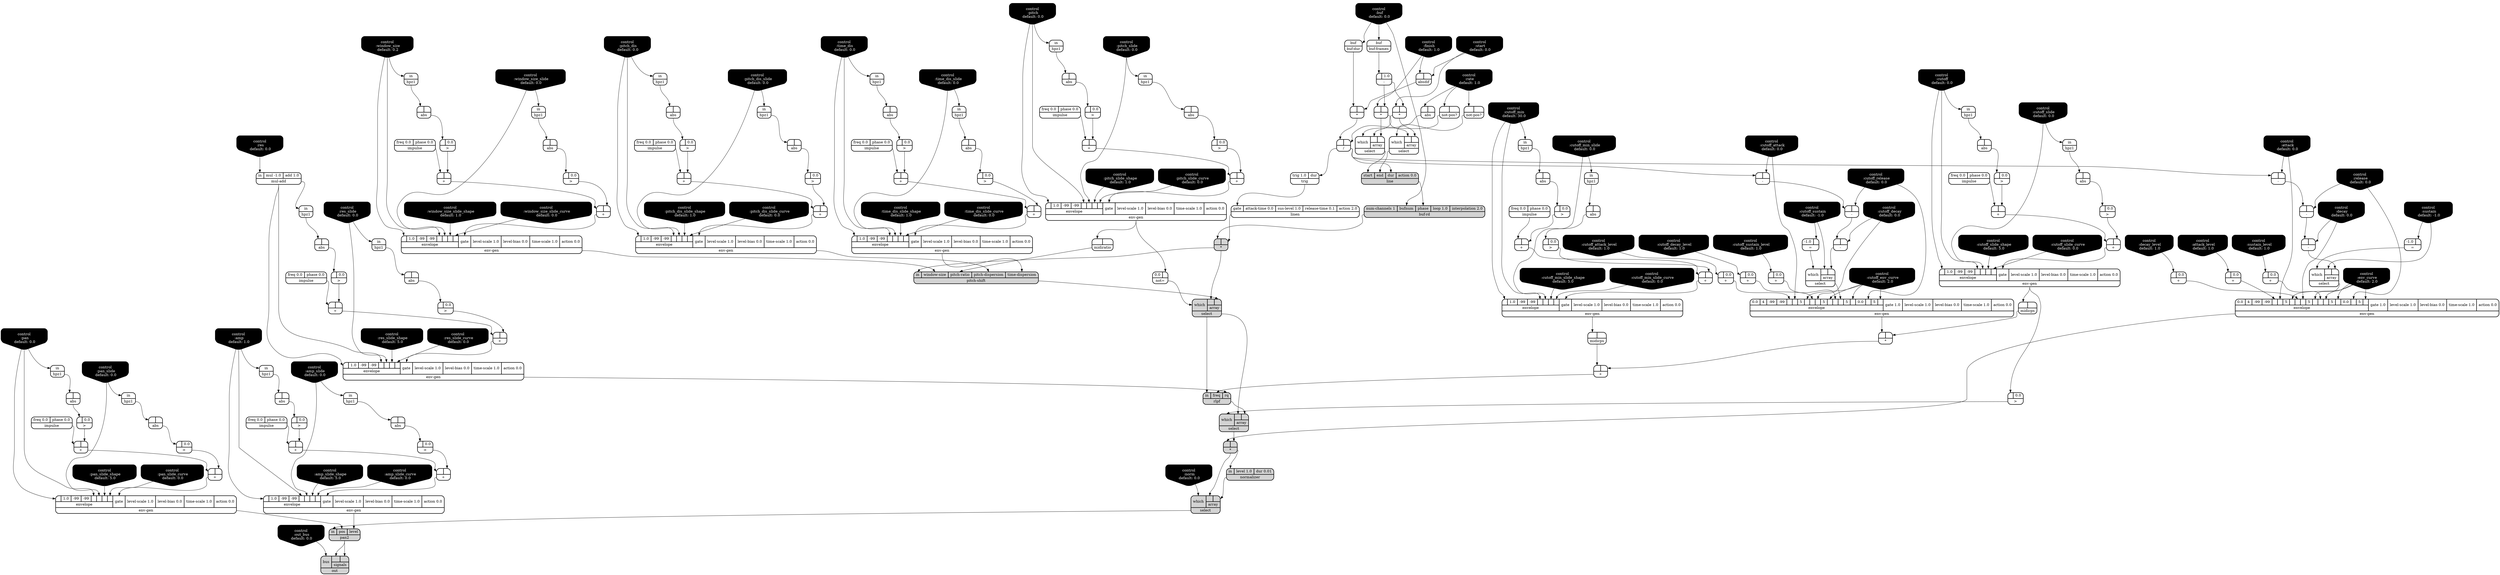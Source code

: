 digraph synthdef {
65 [label = "{{ <a> |<b> } |<__UG_NAME__>* }" style="bold, rounded" shape=record rankdir=LR];
78 [label = "{{ <a> |<b> } |<__UG_NAME__>* }" style="bold, rounded" shape=record rankdir=LR];
79 [label = "{{ <a> |<b> } |<__UG_NAME__>* }" style="bold, rounded" shape=record rankdir=LR];
119 [label = "{{ <a> |<b> } |<__UG_NAME__>* }" style="filled, bold, rounded"  shape=record rankdir=LR];
155 [label = "{{ <a> |<b> } |<__UG_NAME__>* }" style="bold, rounded" shape=record rankdir=LR];
195 [label = "{{ <a> |<b> } |<__UG_NAME__>* }" style="filled, bold, rounded"  shape=record rankdir=LR];
94 [label = "{{ <a> |<b> } |<__UG_NAME__>+ }" style="bold, rounded" shape=record rankdir=LR];
95 [label = "{{ <a> |<b> } |<__UG_NAME__>+ }" style="bold, rounded" shape=record rankdir=LR];
100 [label = "{{ <a> |<b> } |<__UG_NAME__>+ }" style="bold, rounded" shape=record rankdir=LR];
101 [label = "{{ <a> |<b> } |<__UG_NAME__>+ }" style="bold, rounded" shape=record rankdir=LR];
109 [label = "{{ <a> |<b> } |<__UG_NAME__>+ }" style="bold, rounded" shape=record rankdir=LR];
113 [label = "{{ <a> |<b> } |<__UG_NAME__>+ }" style="bold, rounded" shape=record rankdir=LR];
121 [label = "{{ <a> |<b> } |<__UG_NAME__>+ }" style="bold, rounded" shape=record rankdir=LR];
122 [label = "{{ <a> |<b> } |<__UG_NAME__>+ }" style="bold, rounded" shape=record rankdir=LR];
129 [label = "{{ <a> |<b> } |<__UG_NAME__>+ }" style="bold, rounded" shape=record rankdir=LR];
133 [label = "{{ <a> |<b> } |<__UG_NAME__>+ }" style="bold, rounded" shape=record rankdir=LR];
140 [label = "{{ <a> |<b> 0.0} |<__UG_NAME__>+ }" style="bold, rounded" shape=record rankdir=LR];
141 [label = "{{ <a> |<b> 0.0} |<__UG_NAME__>+ }" style="bold, rounded" shape=record rankdir=LR];
142 [label = "{{ <a> |<b> 0.0} |<__UG_NAME__>+ }" style="bold, rounded" shape=record rankdir=LR];
151 [label = "{{ <a> |<b> } |<__UG_NAME__>+ }" style="bold, rounded" shape=record rankdir=LR];
152 [label = "{{ <a> |<b> } |<__UG_NAME__>+ }" style="bold, rounded" shape=record rankdir=LR];
156 [label = "{{ <a> |<b> } |<__UG_NAME__>+ }" style="bold, rounded" shape=record rankdir=LR];
161 [label = "{{ <a> |<b> } |<__UG_NAME__>+ }" style="bold, rounded" shape=record rankdir=LR];
165 [label = "{{ <a> |<b> } |<__UG_NAME__>+ }" style="bold, rounded" shape=record rankdir=LR];
171 [label = "{{ <a> |<b> 0.0} |<__UG_NAME__>+ }" style="bold, rounded" shape=record rankdir=LR];
173 [label = "{{ <a> |<b> } |<__UG_NAME__>+ }" style="bold, rounded" shape=record rankdir=LR];
175 [label = "{{ <a> |<b> } |<__UG_NAME__>+ }" style="bold, rounded" shape=record rankdir=LR];
180 [label = "{{ <a> |<b> } |<__UG_NAME__>+ }" style="bold, rounded" shape=record rankdir=LR];
184 [label = "{{ <a> |<b> } |<__UG_NAME__>+ }" style="bold, rounded" shape=record rankdir=LR];
191 [label = "{{ <a> |<b> 0.0} |<__UG_NAME__>+ }" style="bold, rounded" shape=record rankdir=LR];
192 [label = "{{ <a> |<b> 0.0} |<__UG_NAME__>+ }" style="bold, rounded" shape=record rankdir=LR];
68 [label = "{{ <a> |<b> } |<__UG_NAME__>- }" style="bold, rounded" shape=record rankdir=LR];
77 [label = "{{ <a> |<b> 1.0} |<__UG_NAME__>- }" style="bold, rounded" shape=record rankdir=LR];
83 [label = "{{ <a> |<b> } |<__UG_NAME__>- }" style="bold, rounded" shape=record rankdir=LR];
84 [label = "{{ <a> |<b> } |<__UG_NAME__>- }" style="bold, rounded" shape=record rankdir=LR];
144 [label = "{{ <a> |<b> } |<__UG_NAME__>- }" style="bold, rounded" shape=record rankdir=LR];
186 [label = "{{ <a> |<b> } |<__UG_NAME__>- }" style="bold, rounded" shape=record rankdir=LR];
187 [label = "{{ <a> |<b> } |<__UG_NAME__>- }" style="bold, rounded" shape=record rankdir=LR];
67 [label = "{{ <a> |<b> } |<__UG_NAME__>/ }" style="bold, rounded" shape=record rankdir=LR];
143 [label = "{{ <a> -1.0|<b> } |<__UG_NAME__>= }" style="bold, rounded" shape=record rankdir=LR];
185 [label = "{{ <a> -1.0|<b> } |<__UG_NAME__>= }" style="bold, rounded" shape=record rankdir=LR];
71 [label = "{{ <a> |<b> 0.0} |<__UG_NAME__>\> }" style="bold, rounded" shape=record rankdir=LR];
74 [label = "{{ <a> |<b> 0.0} |<__UG_NAME__>\> }" style="bold, rounded" shape=record rankdir=LR];
89 [label = "{{ <a> |<b> 0.0} |<__UG_NAME__>\> }" style="bold, rounded" shape=record rankdir=LR];
93 [label = "{{ <a> |<b> 0.0} |<__UG_NAME__>\> }" style="bold, rounded" shape=record rankdir=LR];
99 [label = "{{ <a> |<b> 0.0} |<__UG_NAME__>\> }" style="bold, rounded" shape=record rankdir=LR];
104 [label = "{{ <a> |<b> 0.0} |<__UG_NAME__>\> }" style="bold, rounded" shape=record rankdir=LR];
108 [label = "{{ <a> |<b> 0.0} |<__UG_NAME__>\> }" style="bold, rounded" shape=record rankdir=LR];
112 [label = "{{ <a> |<b> 0.0} |<__UG_NAME__>\> }" style="bold, rounded" shape=record rankdir=LR];
120 [label = "{{ <a> |<b> 0.0} |<__UG_NAME__>\> }" style="bold, rounded" shape=record rankdir=LR];
128 [label = "{{ <a> |<b> 0.0} |<__UG_NAME__>\> }" style="bold, rounded" shape=record rankdir=LR];
132 [label = "{{ <a> |<b> 0.0} |<__UG_NAME__>\> }" style="bold, rounded" shape=record rankdir=LR];
150 [label = "{{ <a> |<b> 0.0} |<__UG_NAME__>\> }" style="bold, rounded" shape=record rankdir=LR];
160 [label = "{{ <a> |<b> 0.0} |<__UG_NAME__>\> }" style="bold, rounded" shape=record rankdir=LR];
164 [label = "{{ <a> |<b> 0.0} |<__UG_NAME__>\> }" style="bold, rounded" shape=record rankdir=LR];
170 [label = "{{ <a> |<b> 0.0} |<__UG_NAME__>\> }" style="bold, rounded" shape=record rankdir=LR];
174 [label = "{{ <a> |<b> 0.0} |<__UG_NAME__>\> }" style="bold, rounded" shape=record rankdir=LR];
179 [label = "{{ <a> |<b> 0.0} |<__UG_NAME__>\> }" style="bold, rounded" shape=record rankdir=LR];
183 [label = "{{ <a> |<b> 0.0} |<__UG_NAME__>\> }" style="bold, rounded" shape=record rankdir=LR];
189 [label = "{{ <a> |<b> 0.0} |<__UG_NAME__>\> }" style="bold, rounded" shape=record rankdir=LR];
59 [label = "{{ <a> |<b> } |<__UG_NAME__>abs }" style="bold, rounded" shape=record rankdir=LR];
66 [label = "{{ <a> |<b> } |<__UG_NAME__>abs }" style="bold, rounded" shape=record rankdir=LR];
70 [label = "{{ <a> |<b> } |<__UG_NAME__>abs }" style="bold, rounded" shape=record rankdir=LR];
73 [label = "{{ <a> |<b> } |<__UG_NAME__>abs }" style="bold, rounded" shape=record rankdir=LR];
86 [label = "{{ <a> |<b> } |<__UG_NAME__>abs }" style="bold, rounded" shape=record rankdir=LR];
88 [label = "{{ <a> |<b> } |<__UG_NAME__>abs }" style="bold, rounded" shape=record rankdir=LR];
92 [label = "{{ <a> |<b> } |<__UG_NAME__>abs }" style="bold, rounded" shape=record rankdir=LR];
98 [label = "{{ <a> |<b> } |<__UG_NAME__>abs }" style="bold, rounded" shape=record rankdir=LR];
103 [label = "{{ <a> |<b> } |<__UG_NAME__>abs }" style="bold, rounded" shape=record rankdir=LR];
107 [label = "{{ <a> |<b> } |<__UG_NAME__>abs }" style="bold, rounded" shape=record rankdir=LR];
111 [label = "{{ <a> |<b> } |<__UG_NAME__>abs }" style="bold, rounded" shape=record rankdir=LR];
127 [label = "{{ <a> |<b> } |<__UG_NAME__>abs }" style="bold, rounded" shape=record rankdir=LR];
131 [label = "{{ <a> |<b> } |<__UG_NAME__>abs }" style="bold, rounded" shape=record rankdir=LR];
149 [label = "{{ <a> |<b> } |<__UG_NAME__>abs }" style="bold, rounded" shape=record rankdir=LR];
159 [label = "{{ <a> |<b> } |<__UG_NAME__>abs }" style="bold, rounded" shape=record rankdir=LR];
163 [label = "{{ <a> |<b> } |<__UG_NAME__>abs }" style="bold, rounded" shape=record rankdir=LR];
169 [label = "{{ <a> |<b> } |<__UG_NAME__>abs }" style="bold, rounded" shape=record rankdir=LR];
178 [label = "{{ <a> |<b> } |<__UG_NAME__>abs }" style="bold, rounded" shape=record rankdir=LR];
182 [label = "{{ <a> |<b> } |<__UG_NAME__>abs }" style="bold, rounded" shape=record rankdir=LR];
64 [label = "{{ <a> |<b> } |<__UG_NAME__>absdif }" style="bold, rounded" shape=record rankdir=LR];
63 [label = "{{ <buf> buf} |<__UG_NAME__>buf-dur }" style="bold, rounded" shape=record rankdir=LR];
76 [label = "{{ <buf> buf} |<__UG_NAME__>buf-frames }" style="bold, rounded" shape=record rankdir=LR];
116 [label = "{{ <num____channels> num-channels 1|<bufnum> bufnum|<phase> phase|<loop> loop 1.0|<interpolation> interpolation 2.0} |<__UG_NAME__>buf-rd }" style="filled, bold, rounded"  shape=record rankdir=LR];
0 [label = "control
 :buf
 default: 0.0" shape=invhouse style="rounded, filled, bold" fillcolor=black fontcolor=white ]; 
1 [label = "control
 :amp
 default: 1.0" shape=invhouse style="rounded, filled, bold" fillcolor=black fontcolor=white ]; 
2 [label = "control
 :amp_slide
 default: 0.0" shape=invhouse style="rounded, filled, bold" fillcolor=black fontcolor=white ]; 
3 [label = "control
 :amp_slide_shape
 default: 5.0" shape=invhouse style="rounded, filled, bold" fillcolor=black fontcolor=white ]; 
4 [label = "control
 :amp_slide_curve
 default: 0.0" shape=invhouse style="rounded, filled, bold" fillcolor=black fontcolor=white ]; 
5 [label = "control
 :pan
 default: 0.0" shape=invhouse style="rounded, filled, bold" fillcolor=black fontcolor=white ]; 
6 [label = "control
 :pan_slide
 default: 0.0" shape=invhouse style="rounded, filled, bold" fillcolor=black fontcolor=white ]; 
7 [label = "control
 :pan_slide_shape
 default: 5.0" shape=invhouse style="rounded, filled, bold" fillcolor=black fontcolor=white ]; 
8 [label = "control
 :pan_slide_curve
 default: 0.0" shape=invhouse style="rounded, filled, bold" fillcolor=black fontcolor=white ]; 
9 [label = "control
 :attack
 default: 0.0" shape=invhouse style="rounded, filled, bold" fillcolor=black fontcolor=white ]; 
10 [label = "control
 :decay
 default: 0.0" shape=invhouse style="rounded, filled, bold" fillcolor=black fontcolor=white ]; 
11 [label = "control
 :sustain
 default: -1.0" shape=invhouse style="rounded, filled, bold" fillcolor=black fontcolor=white ]; 
12 [label = "control
 :release
 default: 0.0" shape=invhouse style="rounded, filled, bold" fillcolor=black fontcolor=white ]; 
13 [label = "control
 :attack_level
 default: 1.0" shape=invhouse style="rounded, filled, bold" fillcolor=black fontcolor=white ]; 
14 [label = "control
 :decay_level
 default: 1.0" shape=invhouse style="rounded, filled, bold" fillcolor=black fontcolor=white ]; 
15 [label = "control
 :sustain_level
 default: 1.0" shape=invhouse style="rounded, filled, bold" fillcolor=black fontcolor=white ]; 
16 [label = "control
 :env_curve
 default: 2.0" shape=invhouse style="rounded, filled, bold" fillcolor=black fontcolor=white ]; 
17 [label = "control
 :cutoff
 default: 0.0" shape=invhouse style="rounded, filled, bold" fillcolor=black fontcolor=white ]; 
18 [label = "control
 :cutoff_slide
 default: 0.0" shape=invhouse style="rounded, filled, bold" fillcolor=black fontcolor=white ]; 
19 [label = "control
 :cutoff_slide_shape
 default: 5.0" shape=invhouse style="rounded, filled, bold" fillcolor=black fontcolor=white ]; 
20 [label = "control
 :cutoff_slide_curve
 default: 0.0" shape=invhouse style="rounded, filled, bold" fillcolor=black fontcolor=white ]; 
21 [label = "control
 :cutoff_attack
 default: 0.0" shape=invhouse style="rounded, filled, bold" fillcolor=black fontcolor=white ]; 
22 [label = "control
 :cutoff_sustain
 default: -1.0" shape=invhouse style="rounded, filled, bold" fillcolor=black fontcolor=white ]; 
23 [label = "control
 :cutoff_decay
 default: 0.0" shape=invhouse style="rounded, filled, bold" fillcolor=black fontcolor=white ]; 
24 [label = "control
 :cutoff_release
 default: 0.0" shape=invhouse style="rounded, filled, bold" fillcolor=black fontcolor=white ]; 
25 [label = "control
 :cutoff_min
 default: 30.0" shape=invhouse style="rounded, filled, bold" fillcolor=black fontcolor=white ]; 
26 [label = "control
 :cutoff_min_slide
 default: 0.0" shape=invhouse style="rounded, filled, bold" fillcolor=black fontcolor=white ]; 
27 [label = "control
 :cutoff_min_slide_shape
 default: 5.0" shape=invhouse style="rounded, filled, bold" fillcolor=black fontcolor=white ]; 
28 [label = "control
 :cutoff_min_slide_curve
 default: 0.0" shape=invhouse style="rounded, filled, bold" fillcolor=black fontcolor=white ]; 
29 [label = "control
 :cutoff_attack_level
 default: 1.0" shape=invhouse style="rounded, filled, bold" fillcolor=black fontcolor=white ]; 
30 [label = "control
 :cutoff_decay_level
 default: 1.0" shape=invhouse style="rounded, filled, bold" fillcolor=black fontcolor=white ]; 
31 [label = "control
 :cutoff_sustain_level
 default: 1.0" shape=invhouse style="rounded, filled, bold" fillcolor=black fontcolor=white ]; 
32 [label = "control
 :cutoff_env_curve
 default: 2.0" shape=invhouse style="rounded, filled, bold" fillcolor=black fontcolor=white ]; 
33 [label = "control
 :res
 default: 0.0" shape=invhouse style="rounded, filled, bold" fillcolor=black fontcolor=white ]; 
34 [label = "control
 :res_slide
 default: 0.0" shape=invhouse style="rounded, filled, bold" fillcolor=black fontcolor=white ]; 
35 [label = "control
 :res_slide_shape
 default: 5.0" shape=invhouse style="rounded, filled, bold" fillcolor=black fontcolor=white ]; 
36 [label = "control
 :res_slide_curve
 default: 0.0" shape=invhouse style="rounded, filled, bold" fillcolor=black fontcolor=white ]; 
37 [label = "control
 :rate
 default: 1.0" shape=invhouse style="rounded, filled, bold" fillcolor=black fontcolor=white ]; 
38 [label = "control
 :start
 default: 0.0" shape=invhouse style="rounded, filled, bold" fillcolor=black fontcolor=white ]; 
39 [label = "control
 :finish
 default: 1.0" shape=invhouse style="rounded, filled, bold" fillcolor=black fontcolor=white ]; 
40 [label = "control
 :norm
 default: 0.0" shape=invhouse style="rounded, filled, bold" fillcolor=black fontcolor=white ]; 
41 [label = "control
 :pitch
 default: 0.0" shape=invhouse style="rounded, filled, bold" fillcolor=black fontcolor=white ]; 
42 [label = "control
 :pitch_slide
 default: 0.0" shape=invhouse style="rounded, filled, bold" fillcolor=black fontcolor=white ]; 
43 [label = "control
 :pitch_slide_shape
 default: 1.0" shape=invhouse style="rounded, filled, bold" fillcolor=black fontcolor=white ]; 
44 [label = "control
 :pitch_slide_curve
 default: 0.0" shape=invhouse style="rounded, filled, bold" fillcolor=black fontcolor=white ]; 
45 [label = "control
 :window_size
 default: 0.2" shape=invhouse style="rounded, filled, bold" fillcolor=black fontcolor=white ]; 
46 [label = "control
 :window_size_slide
 default: 0.0" shape=invhouse style="rounded, filled, bold" fillcolor=black fontcolor=white ]; 
47 [label = "control
 :window_size_slide_shape
 default: 1.0" shape=invhouse style="rounded, filled, bold" fillcolor=black fontcolor=white ]; 
48 [label = "control
 :window_size_slide_curve
 default: 0.0" shape=invhouse style="rounded, filled, bold" fillcolor=black fontcolor=white ]; 
49 [label = "control
 :pitch_dis
 default: 0.0" shape=invhouse style="rounded, filled, bold" fillcolor=black fontcolor=white ]; 
50 [label = "control
 :pitch_dis_slide
 default: 0.0" shape=invhouse style="rounded, filled, bold" fillcolor=black fontcolor=white ]; 
51 [label = "control
 :pitch_dis_slide_shape
 default: 1.0" shape=invhouse style="rounded, filled, bold" fillcolor=black fontcolor=white ]; 
52 [label = "control
 :pitch_dis_slide_curve
 default: 0.0" shape=invhouse style="rounded, filled, bold" fillcolor=black fontcolor=white ]; 
53 [label = "control
 :time_dis
 default: 0.0" shape=invhouse style="rounded, filled, bold" fillcolor=black fontcolor=white ]; 
54 [label = "control
 :time_dis_slide
 default: 0.0" shape=invhouse style="rounded, filled, bold" fillcolor=black fontcolor=white ]; 
55 [label = "control
 :time_dis_slide_shape
 default: 1.0" shape=invhouse style="rounded, filled, bold" fillcolor=black fontcolor=white ]; 
56 [label = "control
 :time_dis_slide_curve
 default: 0.0" shape=invhouse style="rounded, filled, bold" fillcolor=black fontcolor=white ]; 
57 [label = "control
 :out_bus
 default: 0.0" shape=invhouse style="rounded, filled, bold" fillcolor=black fontcolor=white ]; 
114 [label = "{{ {{<envelope___control___0>|1.0|-99|-99|<envelope___control___4>|<envelope___control___5>|<envelope___control___6>|<envelope___control___7>}|envelope}|<gate> gate|<level____scale> level-scale 1.0|<level____bias> level-bias 0.0|<time____scale> time-scale 1.0|<action> action 0.0} |<__UG_NAME__>env-gen }" style="bold, rounded" shape=record rankdir=LR];
123 [label = "{{ {{<envelope___control___0>|1.0|-99|-99|<envelope___control___4>|<envelope___control___5>|<envelope___control___6>|<envelope___control___7>}|envelope}|<gate> gate|<level____scale> level-scale 1.0|<level____bias> level-bias 0.0|<time____scale> time-scale 1.0|<action> action 0.0} |<__UG_NAME__>env-gen }" style="bold, rounded" shape=record rankdir=LR];
134 [label = "{{ {{<envelope___control___0>|1.0|-99|-99|<envelope___control___4>|<envelope___control___5>|<envelope___control___6>|<envelope___control___7>}|envelope}|<gate> gate|<level____scale> level-scale 1.0|<level____bias> level-bias 0.0|<time____scale> time-scale 1.0|<action> action 0.0} |<__UG_NAME__>env-gen }" style="bold, rounded" shape=record rankdir=LR];
135 [label = "{{ {{<envelope___control___0>|1.0|-99|-99|<envelope___control___4>|<envelope___control___5>|<envelope___control___6>|<envelope___control___7>}|envelope}|<gate> gate|<level____scale> level-scale 1.0|<level____bias> level-bias 0.0|<time____scale> time-scale 1.0|<action> action 0.0} |<__UG_NAME__>env-gen }" style="bold, rounded" shape=record rankdir=LR];
138 [label = "{{ {{<envelope___control___0>|1.0|-99|-99|<envelope___control___4>|<envelope___control___5>|<envelope___control___6>|<envelope___control___7>}|envelope}|<gate> gate|<level____scale> level-scale 1.0|<level____bias> level-bias 0.0|<time____scale> time-scale 1.0|<action> action 0.0} |<__UG_NAME__>env-gen }" style="bold, rounded" shape=record rankdir=LR];
146 [label = "{{ {{0.0|4|-99|-99|<envelope___binary____op____u____gen___4>|<envelope___control___5>|5|<envelope___control___7>|<envelope___binary____op____u____gen___8>|<envelope___control___9>|5|<envelope___control___11>|<envelope___binary____op____u____gen___12>|<envelope___select___13>|5|<envelope___control___15>|0.0|<envelope___control___17>|5|<envelope___control___19>}|envelope}|<gate> gate 1.0|<level____scale> level-scale 1.0|<level____bias> level-bias 0.0|<time____scale> time-scale 1.0|<action> action 0.0} |<__UG_NAME__>env-gen }" style="bold, rounded" shape=record rankdir=LR];
153 [label = "{{ {{<envelope___control___0>|1.0|-99|-99|<envelope___control___4>|<envelope___control___5>|<envelope___control___6>|<envelope___control___7>}|envelope}|<gate> gate|<level____scale> level-scale 1.0|<level____bias> level-bias 0.0|<time____scale> time-scale 1.0|<action> action 0.0} |<__UG_NAME__>env-gen }" style="bold, rounded" shape=record rankdir=LR];
166 [label = "{{ {{<envelope___mul____add___0>|1.0|-99|-99|<envelope___mul____add___4>|<envelope___control___5>|<envelope___control___6>|<envelope___control___7>}|envelope}|<gate> gate|<level____scale> level-scale 1.0|<level____bias> level-bias 0.0|<time____scale> time-scale 1.0|<action> action 0.0} |<__UG_NAME__>env-gen }" style="bold, rounded" shape=record rankdir=LR];
190 [label = "{{ {{<envelope___control___0>|1.0|-99|-99|<envelope___control___4>|<envelope___control___5>|<envelope___control___6>|<envelope___control___7>}|envelope}|<gate> gate|<level____scale> level-scale 1.0|<level____bias> level-bias 0.0|<time____scale> time-scale 1.0|<action> action 0.0} |<__UG_NAME__>env-gen }" style="bold, rounded" shape=record rankdir=LR];
193 [label = "{{ {{0.0|4|-99|-99|<envelope___binary____op____u____gen___4>|<envelope___control___5>|5|<envelope___control___7>|<envelope___binary____op____u____gen___8>|<envelope___control___9>|5|<envelope___control___11>|<envelope___binary____op____u____gen___12>|<envelope___select___13>|5|<envelope___control___15>|0.0|<envelope___control___17>|5|<envelope___control___19>}|envelope}|<gate> gate 1.0|<level____scale> level-scale 1.0|<level____bias> level-bias 0.0|<time____scale> time-scale 1.0|<action> action 0.0} |<__UG_NAME__>env-gen }" style="bold, rounded" shape=record rankdir=LR];
198 [label = "{{ {{<envelope___control___0>|1.0|-99|-99|<envelope___control___4>|<envelope___control___5>|<envelope___control___6>|<envelope___control___7>}|envelope}|<gate> gate|<level____scale> level-scale 1.0|<level____bias> level-bias 0.0|<time____scale> time-scale 1.0|<action> action 0.0} |<__UG_NAME__>env-gen }" style="bold, rounded" shape=record rankdir=LR];
58 [label = "{{ <in> in} |<__UG_NAME__>hpz1 }" style="bold, rounded" shape=record rankdir=LR];
69 [label = "{{ <in> in} |<__UG_NAME__>hpz1 }" style="bold, rounded" shape=record rankdir=LR];
72 [label = "{{ <in> in} |<__UG_NAME__>hpz1 }" style="bold, rounded" shape=record rankdir=LR];
85 [label = "{{ <in> in} |<__UG_NAME__>hpz1 }" style="bold, rounded" shape=record rankdir=LR];
87 [label = "{{ <in> in} |<__UG_NAME__>hpz1 }" style="bold, rounded" shape=record rankdir=LR];
91 [label = "{{ <in> in} |<__UG_NAME__>hpz1 }" style="bold, rounded" shape=record rankdir=LR];
97 [label = "{{ <in> in} |<__UG_NAME__>hpz1 }" style="bold, rounded" shape=record rankdir=LR];
102 [label = "{{ <in> in} |<__UG_NAME__>hpz1 }" style="bold, rounded" shape=record rankdir=LR];
106 [label = "{{ <in> in} |<__UG_NAME__>hpz1 }" style="bold, rounded" shape=record rankdir=LR];
110 [label = "{{ <in> in} |<__UG_NAME__>hpz1 }" style="bold, rounded" shape=record rankdir=LR];
126 [label = "{{ <in> in} |<__UG_NAME__>hpz1 }" style="bold, rounded" shape=record rankdir=LR];
130 [label = "{{ <in> in} |<__UG_NAME__>hpz1 }" style="bold, rounded" shape=record rankdir=LR];
148 [label = "{{ <in> in} |<__UG_NAME__>hpz1 }" style="bold, rounded" shape=record rankdir=LR];
158 [label = "{{ <in> in} |<__UG_NAME__>hpz1 }" style="bold, rounded" shape=record rankdir=LR];
162 [label = "{{ <in> in} |<__UG_NAME__>hpz1 }" style="bold, rounded" shape=record rankdir=LR];
168 [label = "{{ <in> in} |<__UG_NAME__>hpz1 }" style="bold, rounded" shape=record rankdir=LR];
177 [label = "{{ <in> in} |<__UG_NAME__>hpz1 }" style="bold, rounded" shape=record rankdir=LR];
181 [label = "{{ <in> in} |<__UG_NAME__>hpz1 }" style="bold, rounded" shape=record rankdir=LR];
61 [label = "{{ <freq> freq 0.0|<phase> phase 0.0} |<__UG_NAME__>impulse }" style="bold, rounded" shape=record rankdir=LR];
90 [label = "{{ <freq> freq 0.0|<phase> phase 0.0} |<__UG_NAME__>impulse }" style="bold, rounded" shape=record rankdir=LR];
96 [label = "{{ <freq> freq 0.0|<phase> phase 0.0} |<__UG_NAME__>impulse }" style="bold, rounded" shape=record rankdir=LR];
105 [label = "{{ <freq> freq 0.0|<phase> phase 0.0} |<__UG_NAME__>impulse }" style="bold, rounded" shape=record rankdir=LR];
125 [label = "{{ <freq> freq 0.0|<phase> phase 0.0} |<__UG_NAME__>impulse }" style="bold, rounded" shape=record rankdir=LR];
147 [label = "{{ <freq> freq 0.0|<phase> phase 0.0} |<__UG_NAME__>impulse }" style="bold, rounded" shape=record rankdir=LR];
157 [label = "{{ <freq> freq 0.0|<phase> phase 0.0} |<__UG_NAME__>impulse }" style="bold, rounded" shape=record rankdir=LR];
172 [label = "{{ <freq> freq 0.0|<phase> phase 0.0} |<__UG_NAME__>impulse }" style="bold, rounded" shape=record rankdir=LR];
176 [label = "{{ <freq> freq 0.0|<phase> phase 0.0} |<__UG_NAME__>impulse }" style="bold, rounded" shape=record rankdir=LR];
82 [label = "{{ <start> start|<end> end|<dur> dur|<action> action 0.0} |<__UG_NAME__>line }" style="filled, bold, rounded"  shape=record rankdir=LR];
118 [label = "{{ <gate> gate|<attack____time> attack-time 0.0|<sus____level> sus-level 1.0|<release____time> release-time 0.1|<action> action 2.0} |<__UG_NAME__>linen }" style="bold, rounded" shape=record rankdir=LR];
139 [label = "{{ <a> |<b> } |<__UG_NAME__>midicps }" style="bold, rounded" shape=record rankdir=LR];
154 [label = "{{ <a> |<b> } |<__UG_NAME__>midicps }" style="bold, rounded" shape=record rankdir=LR];
124 [label = "{{ <a> |<b> } |<__UG_NAME__>midiratio }" style="bold, rounded" shape=record rankdir=LR];
60 [label = "{{ <in> in|<mul> mul -1.0|<add> add 1.0} |<__UG_NAME__>mul-add }" style="bold, rounded" shape=record rankdir=LR];
196 [label = "{{ <in> in|<level> level 1.0|<dur> dur 0.01} |<__UG_NAME__>normalizer }" style="filled, bold, rounded"  shape=record rankdir=LR];
62 [label = "{{ <a> |<b> } |<__UG_NAME__>not-pos? }" style="bold, rounded" shape=record rankdir=LR];
75 [label = "{{ <a> |<b> } |<__UG_NAME__>not-pos? }" style="bold, rounded" shape=record rankdir=LR];
115 [label = "{{ <a> 0.0|<b> } |<__UG_NAME__>not= }" style="bold, rounded" shape=record rankdir=LR];
200 [label = "{{ <bus> bus|{{<signals___pan2___0>|<signals___pan2___1>}|signals}} |<__UG_NAME__>out }" style="filled, bold, rounded"  shape=record rankdir=LR];
199 [label = "{{ <in> in|<pos> pos|<level> level} |<__UG_NAME__>pan2 }" style="filled, bold, rounded"  shape=record rankdir=LR];
136 [label = "{{ <in> in|<window____size> window-size|<pitch____ratio> pitch-ratio|<pitch____dispersion> pitch-dispersion|<time____dispersion> time-dispersion} |<__UG_NAME__>pitch-shift }" style="filled, bold, rounded"  shape=record rankdir=LR];
167 [label = "{{ <in> in|<freq> freq|<rq> rq} |<__UG_NAME__>rlpf }" style="filled, bold, rounded"  shape=record rankdir=LR];
80 [label = "{{ <which> which|{{<array___binary____op____u____gen___0>|<array___binary____op____u____gen___1>}|array}} |<__UG_NAME__>select }" style="bold, rounded" shape=record rankdir=LR];
81 [label = "{{ <which> which|{{<array___binary____op____u____gen___0>|<array___binary____op____u____gen___1>}|array}} |<__UG_NAME__>select }" style="bold, rounded" shape=record rankdir=LR];
137 [label = "{{ <which> which|{{<array___binary____op____u____gen___0>|<array___pitch____shift___1>}|array}} |<__UG_NAME__>select }" style="filled, bold, rounded"  shape=record rankdir=LR];
145 [label = "{{ <which> which|{{<array___control___0>|<array___binary____op____u____gen___1>}|array}} |<__UG_NAME__>select }" style="bold, rounded" shape=record rankdir=LR];
188 [label = "{{ <which> which|{{<array___control___0>|<array___binary____op____u____gen___1>}|array}} |<__UG_NAME__>select }" style="bold, rounded" shape=record rankdir=LR];
194 [label = "{{ <which> which|{{<array___select___0>|<array___rlpf___1>}|array}} |<__UG_NAME__>select }" style="filled, bold, rounded"  shape=record rankdir=LR];
197 [label = "{{ <which> which|{{<array___binary____op____u____gen___0>|<array___normalizer___1>}|array}} |<__UG_NAME__>select }" style="filled, bold, rounded"  shape=record rankdir=LR];
117 [label = "{{ <trig> trig 1.0|<dur> dur} |<__UG_NAME__>trig }" style="bold, rounded" shape=record rankdir=LR];

64:__UG_NAME__ -> 65:b ;
63:__UG_NAME__ -> 65:a ;
77:__UG_NAME__ -> 78:b ;
38:__UG_NAME__ -> 78:a ;
77:__UG_NAME__ -> 79:b ;
39:__UG_NAME__ -> 79:a ;
118:__UG_NAME__ -> 119:b ;
116:__UG_NAME__ -> 119:a ;
154:__UG_NAME__ -> 155:b ;
146:__UG_NAME__ -> 155:a ;
194:__UG_NAME__ -> 195:b ;
193:__UG_NAME__ -> 195:a ;
93:__UG_NAME__ -> 94:b ;
90:__UG_NAME__ -> 94:a ;
89:__UG_NAME__ -> 95:b ;
94:__UG_NAME__ -> 95:a ;
99:__UG_NAME__ -> 100:b ;
96:__UG_NAME__ -> 100:a ;
74:__UG_NAME__ -> 101:b ;
100:__UG_NAME__ -> 101:a ;
108:__UG_NAME__ -> 109:b ;
105:__UG_NAME__ -> 109:a ;
112:__UG_NAME__ -> 113:b ;
109:__UG_NAME__ -> 113:a ;
120:__UG_NAME__ -> 121:b ;
61:__UG_NAME__ -> 121:a ;
104:__UG_NAME__ -> 122:b ;
121:__UG_NAME__ -> 122:a ;
128:__UG_NAME__ -> 129:b ;
125:__UG_NAME__ -> 129:a ;
132:__UG_NAME__ -> 133:b ;
129:__UG_NAME__ -> 133:a ;
29:__UG_NAME__ -> 140:a ;
30:__UG_NAME__ -> 141:a ;
31:__UG_NAME__ -> 142:a ;
150:__UG_NAME__ -> 151:b ;
147:__UG_NAME__ -> 151:a ;
71:__UG_NAME__ -> 152:b ;
151:__UG_NAME__ -> 152:a ;
155:__UG_NAME__ -> 156:b ;
139:__UG_NAME__ -> 156:a ;
160:__UG_NAME__ -> 161:b ;
157:__UG_NAME__ -> 161:a ;
164:__UG_NAME__ -> 165:b ;
161:__UG_NAME__ -> 165:a ;
14:__UG_NAME__ -> 171:a ;
170:__UG_NAME__ -> 173:b ;
172:__UG_NAME__ -> 173:a ;
174:__UG_NAME__ -> 175:b ;
173:__UG_NAME__ -> 175:a ;
179:__UG_NAME__ -> 180:b ;
176:__UG_NAME__ -> 180:a ;
183:__UG_NAME__ -> 184:b ;
180:__UG_NAME__ -> 184:a ;
13:__UG_NAME__ -> 191:a ;
15:__UG_NAME__ -> 192:a ;
9:__UG_NAME__ -> 68:b ;
67:__UG_NAME__ -> 68:a ;
76:__UG_NAME__ -> 77:a ;
21:__UG_NAME__ -> 83:b ;
67:__UG_NAME__ -> 83:a ;
24:__UG_NAME__ -> 84:b ;
83:__UG_NAME__ -> 84:a ;
23:__UG_NAME__ -> 144:b ;
84:__UG_NAME__ -> 144:a ;
12:__UG_NAME__ -> 186:b ;
68:__UG_NAME__ -> 186:a ;
10:__UG_NAME__ -> 187:b ;
186:__UG_NAME__ -> 187:a ;
66:__UG_NAME__ -> 67:b ;
65:__UG_NAME__ -> 67:a ;
22:__UG_NAME__ -> 143:b ;
11:__UG_NAME__ -> 185:b ;
70:__UG_NAME__ -> 71:a ;
73:__UG_NAME__ -> 74:a ;
88:__UG_NAME__ -> 89:a ;
92:__UG_NAME__ -> 93:a ;
98:__UG_NAME__ -> 99:a ;
103:__UG_NAME__ -> 104:a ;
107:__UG_NAME__ -> 108:a ;
111:__UG_NAME__ -> 112:a ;
59:__UG_NAME__ -> 120:a ;
127:__UG_NAME__ -> 128:a ;
131:__UG_NAME__ -> 132:a ;
149:__UG_NAME__ -> 150:a ;
159:__UG_NAME__ -> 160:a ;
163:__UG_NAME__ -> 164:a ;
169:__UG_NAME__ -> 170:a ;
86:__UG_NAME__ -> 174:a ;
178:__UG_NAME__ -> 179:a ;
182:__UG_NAME__ -> 183:a ;
153:__UG_NAME__ -> 189:a ;
58:__UG_NAME__ -> 59:a ;
37:__UG_NAME__ -> 66:a ;
69:__UG_NAME__ -> 70:a ;
72:__UG_NAME__ -> 73:a ;
85:__UG_NAME__ -> 86:a ;
87:__UG_NAME__ -> 88:a ;
91:__UG_NAME__ -> 92:a ;
97:__UG_NAME__ -> 98:a ;
102:__UG_NAME__ -> 103:a ;
106:__UG_NAME__ -> 107:a ;
110:__UG_NAME__ -> 111:a ;
126:__UG_NAME__ -> 127:a ;
130:__UG_NAME__ -> 131:a ;
148:__UG_NAME__ -> 149:a ;
158:__UG_NAME__ -> 159:a ;
162:__UG_NAME__ -> 163:a ;
168:__UG_NAME__ -> 169:a ;
177:__UG_NAME__ -> 178:a ;
181:__UG_NAME__ -> 182:a ;
38:__UG_NAME__ -> 64:b ;
39:__UG_NAME__ -> 64:a ;
0:__UG_NAME__ -> 63:buf ;
0:__UG_NAME__ -> 76:buf ;
82:__UG_NAME__ -> 116:phase ;
0:__UG_NAME__ -> 116:bufnum ;
113:__UG_NAME__ -> 114:gate ;
41:__UG_NAME__ -> 114:envelope___control___0 ;
41:__UG_NAME__ -> 114:envelope___control___4 ;
42:__UG_NAME__ -> 114:envelope___control___5 ;
43:__UG_NAME__ -> 114:envelope___control___6 ;
44:__UG_NAME__ -> 114:envelope___control___7 ;
122:__UG_NAME__ -> 123:gate ;
45:__UG_NAME__ -> 123:envelope___control___0 ;
45:__UG_NAME__ -> 123:envelope___control___4 ;
46:__UG_NAME__ -> 123:envelope___control___5 ;
47:__UG_NAME__ -> 123:envelope___control___6 ;
48:__UG_NAME__ -> 123:envelope___control___7 ;
133:__UG_NAME__ -> 134:gate ;
49:__UG_NAME__ -> 134:envelope___control___0 ;
49:__UG_NAME__ -> 134:envelope___control___4 ;
50:__UG_NAME__ -> 134:envelope___control___5 ;
51:__UG_NAME__ -> 134:envelope___control___6 ;
52:__UG_NAME__ -> 134:envelope___control___7 ;
95:__UG_NAME__ -> 135:gate ;
53:__UG_NAME__ -> 135:envelope___control___0 ;
53:__UG_NAME__ -> 135:envelope___control___4 ;
54:__UG_NAME__ -> 135:envelope___control___5 ;
55:__UG_NAME__ -> 135:envelope___control___6 ;
56:__UG_NAME__ -> 135:envelope___control___7 ;
101:__UG_NAME__ -> 138:gate ;
25:__UG_NAME__ -> 138:envelope___control___0 ;
25:__UG_NAME__ -> 138:envelope___control___4 ;
26:__UG_NAME__ -> 138:envelope___control___5 ;
27:__UG_NAME__ -> 138:envelope___control___6 ;
28:__UG_NAME__ -> 138:envelope___control___7 ;
140:__UG_NAME__ -> 146:envelope___binary____op____u____gen___4 ;
21:__UG_NAME__ -> 146:envelope___control___5 ;
32:__UG_NAME__ -> 146:envelope___control___7 ;
141:__UG_NAME__ -> 146:envelope___binary____op____u____gen___8 ;
23:__UG_NAME__ -> 146:envelope___control___9 ;
32:__UG_NAME__ -> 146:envelope___control___11 ;
142:__UG_NAME__ -> 146:envelope___binary____op____u____gen___12 ;
145:__UG_NAME__ -> 146:envelope___select___13 ;
32:__UG_NAME__ -> 146:envelope___control___15 ;
24:__UG_NAME__ -> 146:envelope___control___17 ;
32:__UG_NAME__ -> 146:envelope___control___19 ;
152:__UG_NAME__ -> 153:gate ;
17:__UG_NAME__ -> 153:envelope___control___0 ;
17:__UG_NAME__ -> 153:envelope___control___4 ;
18:__UG_NAME__ -> 153:envelope___control___5 ;
19:__UG_NAME__ -> 153:envelope___control___6 ;
20:__UG_NAME__ -> 153:envelope___control___7 ;
165:__UG_NAME__ -> 166:gate ;
60:__UG_NAME__ -> 166:envelope___mul____add___0 ;
60:__UG_NAME__ -> 166:envelope___mul____add___4 ;
34:__UG_NAME__ -> 166:envelope___control___5 ;
35:__UG_NAME__ -> 166:envelope___control___6 ;
36:__UG_NAME__ -> 166:envelope___control___7 ;
184:__UG_NAME__ -> 190:gate ;
5:__UG_NAME__ -> 190:envelope___control___0 ;
5:__UG_NAME__ -> 190:envelope___control___4 ;
6:__UG_NAME__ -> 190:envelope___control___5 ;
7:__UG_NAME__ -> 190:envelope___control___6 ;
8:__UG_NAME__ -> 190:envelope___control___7 ;
191:__UG_NAME__ -> 193:envelope___binary____op____u____gen___4 ;
9:__UG_NAME__ -> 193:envelope___control___5 ;
16:__UG_NAME__ -> 193:envelope___control___7 ;
171:__UG_NAME__ -> 193:envelope___binary____op____u____gen___8 ;
10:__UG_NAME__ -> 193:envelope___control___9 ;
16:__UG_NAME__ -> 193:envelope___control___11 ;
192:__UG_NAME__ -> 193:envelope___binary____op____u____gen___12 ;
188:__UG_NAME__ -> 193:envelope___select___13 ;
16:__UG_NAME__ -> 193:envelope___control___15 ;
12:__UG_NAME__ -> 193:envelope___control___17 ;
16:__UG_NAME__ -> 193:envelope___control___19 ;
175:__UG_NAME__ -> 198:gate ;
1:__UG_NAME__ -> 198:envelope___control___0 ;
1:__UG_NAME__ -> 198:envelope___control___4 ;
2:__UG_NAME__ -> 198:envelope___control___5 ;
3:__UG_NAME__ -> 198:envelope___control___6 ;
4:__UG_NAME__ -> 198:envelope___control___7 ;
45:__UG_NAME__ -> 58:in ;
18:__UG_NAME__ -> 69:in ;
26:__UG_NAME__ -> 72:in ;
2:__UG_NAME__ -> 85:in ;
54:__UG_NAME__ -> 87:in ;
53:__UG_NAME__ -> 91:in ;
25:__UG_NAME__ -> 97:in ;
46:__UG_NAME__ -> 102:in ;
41:__UG_NAME__ -> 106:in ;
42:__UG_NAME__ -> 110:in ;
49:__UG_NAME__ -> 126:in ;
50:__UG_NAME__ -> 130:in ;
17:__UG_NAME__ -> 148:in ;
60:__UG_NAME__ -> 158:in ;
34:__UG_NAME__ -> 162:in ;
1:__UG_NAME__ -> 168:in ;
5:__UG_NAME__ -> 177:in ;
6:__UG_NAME__ -> 181:in ;
67:__UG_NAME__ -> 82:dur ;
81:__UG_NAME__ -> 82:end ;
80:__UG_NAME__ -> 82:start ;
117:__UG_NAME__ -> 118:gate ;
138:__UG_NAME__ -> 139:a ;
153:__UG_NAME__ -> 154:a ;
114:__UG_NAME__ -> 124:a ;
33:__UG_NAME__ -> 60:in ;
195:__UG_NAME__ -> 196:in ;
37:__UG_NAME__ -> 62:a ;
37:__UG_NAME__ -> 75:a ;
114:__UG_NAME__ -> 115:b ;
199:__UG_NAME__ -> 200:signals___pan2___0 ;
199:__UG_NAME__ -> 200:signals___pan2___1 ;
57:__UG_NAME__ -> 200:bus ;
198:__UG_NAME__ -> 199:level ;
190:__UG_NAME__ -> 199:pos ;
197:__UG_NAME__ -> 199:in ;
135:__UG_NAME__ -> 136:time____dispersion ;
134:__UG_NAME__ -> 136:pitch____dispersion ;
124:__UG_NAME__ -> 136:pitch____ratio ;
123:__UG_NAME__ -> 136:window____size ;
119:__UG_NAME__ -> 136:in ;
166:__UG_NAME__ -> 167:rq ;
156:__UG_NAME__ -> 167:freq ;
137:__UG_NAME__ -> 167:in ;
78:__UG_NAME__ -> 80:array___binary____op____u____gen___0 ;
79:__UG_NAME__ -> 80:array___binary____op____u____gen___1 ;
75:__UG_NAME__ -> 80:which ;
79:__UG_NAME__ -> 81:array___binary____op____u____gen___0 ;
78:__UG_NAME__ -> 81:array___binary____op____u____gen___1 ;
62:__UG_NAME__ -> 81:which ;
119:__UG_NAME__ -> 137:array___binary____op____u____gen___0 ;
136:__UG_NAME__ -> 137:array___pitch____shift___1 ;
115:__UG_NAME__ -> 137:which ;
22:__UG_NAME__ -> 145:array___control___0 ;
144:__UG_NAME__ -> 145:array___binary____op____u____gen___1 ;
143:__UG_NAME__ -> 145:which ;
11:__UG_NAME__ -> 188:array___control___0 ;
187:__UG_NAME__ -> 188:array___binary____op____u____gen___1 ;
185:__UG_NAME__ -> 188:which ;
137:__UG_NAME__ -> 194:array___select___0 ;
167:__UG_NAME__ -> 194:array___rlpf___1 ;
189:__UG_NAME__ -> 194:which ;
195:__UG_NAME__ -> 197:array___binary____op____u____gen___0 ;
196:__UG_NAME__ -> 197:array___normalizer___1 ;
40:__UG_NAME__ -> 197:which ;
67:__UG_NAME__ -> 117:dur ;

}